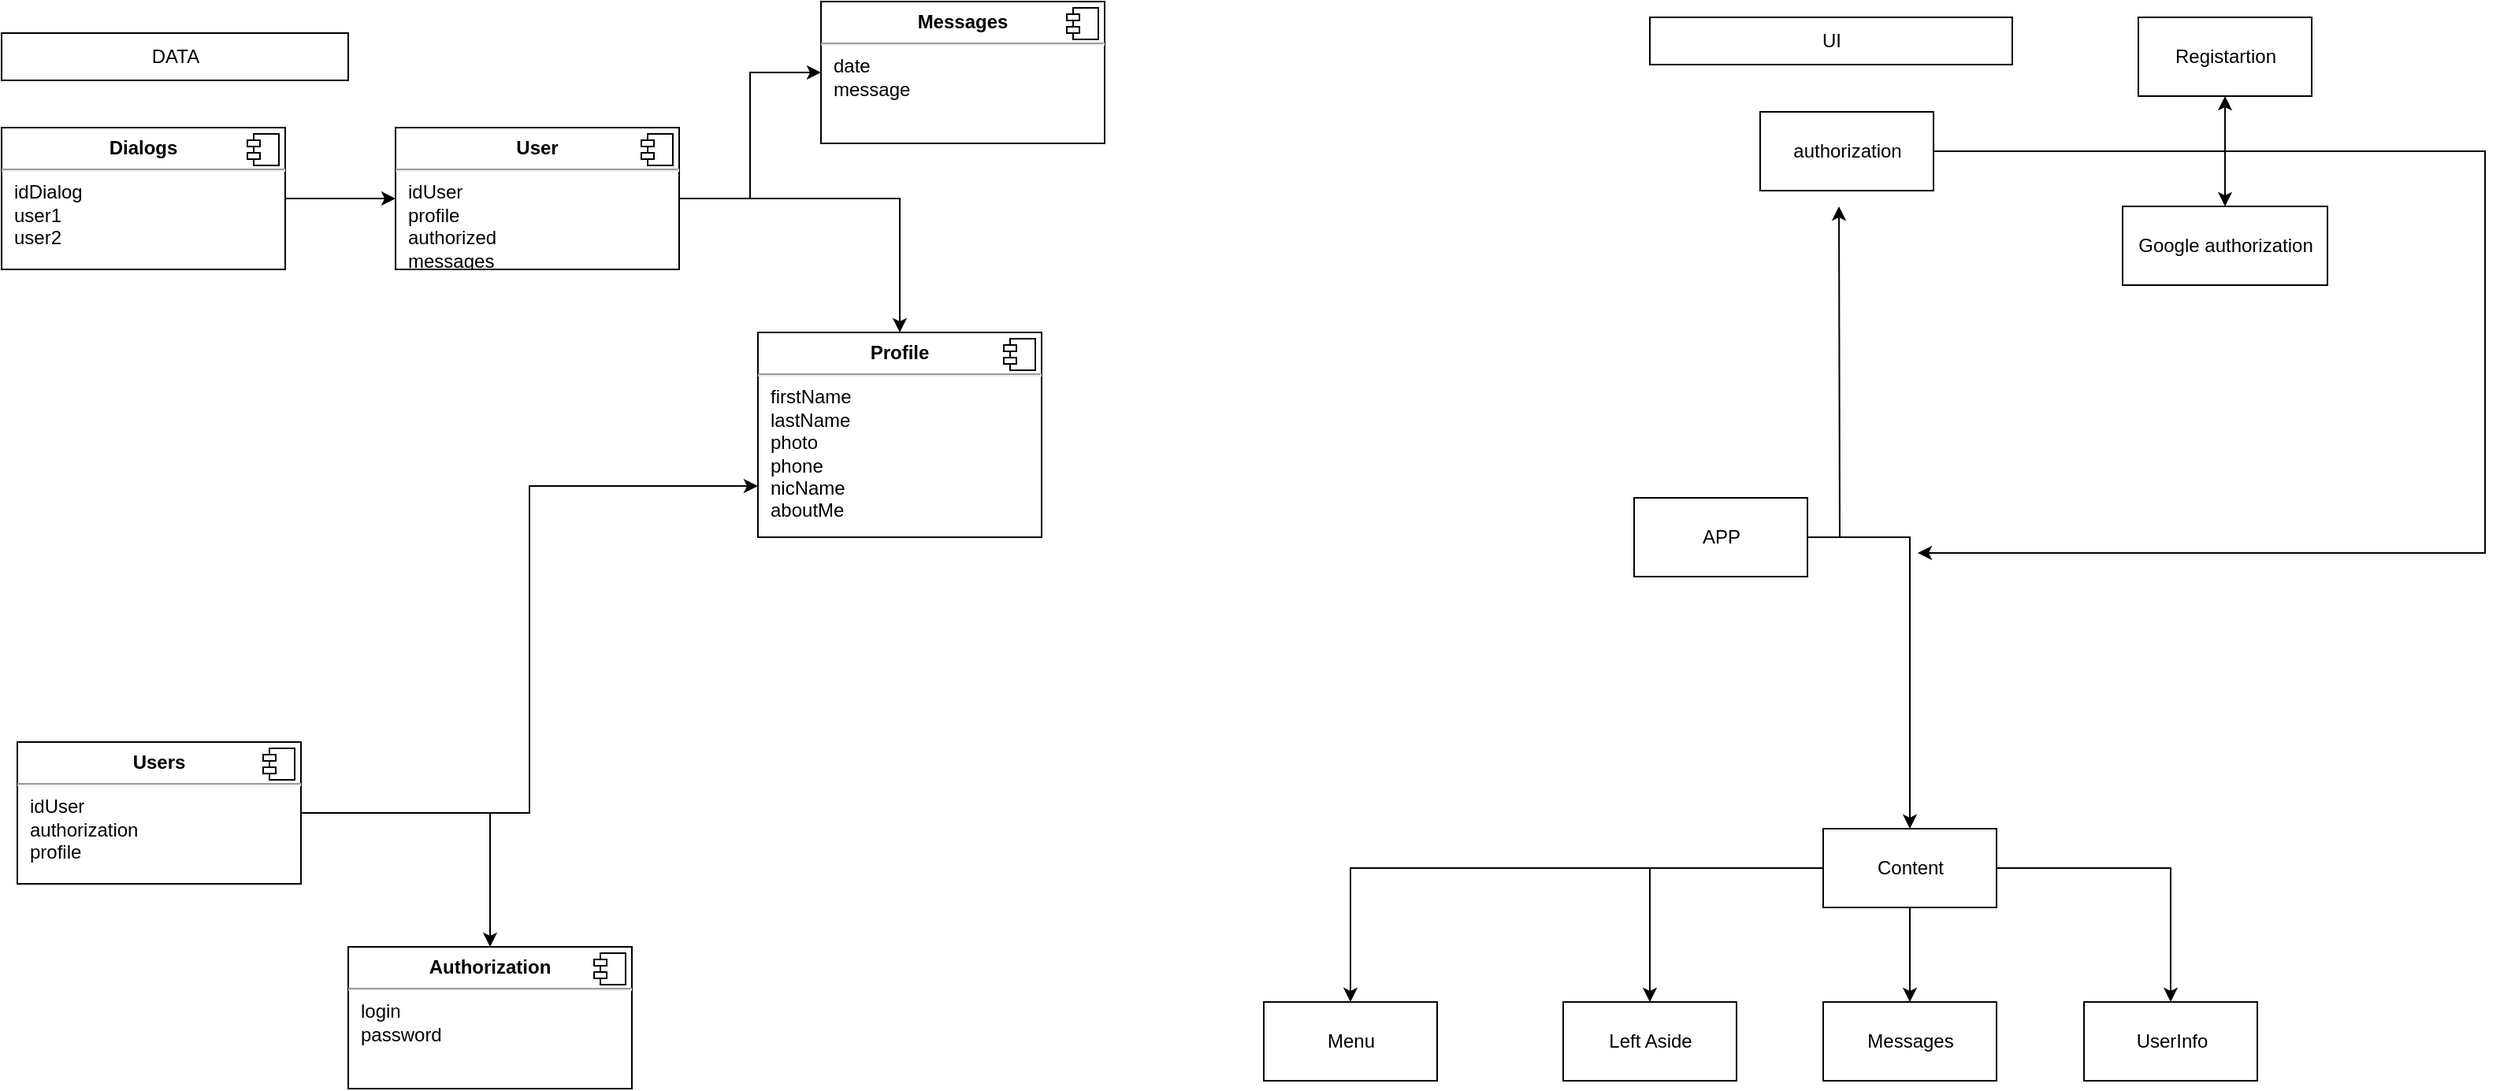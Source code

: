 <mxfile version="20.8.3" type="github">
  <diagram id="UU4DDpN2vWzqk-H-t5DW" name="Страница 1">
    <mxGraphModel dx="1050" dy="581" grid="1" gridSize="10" guides="1" tooltips="1" connect="1" arrows="1" fold="1" page="1" pageScale="1" pageWidth="827" pageHeight="1169" math="0" shadow="0">
      <root>
        <mxCell id="0" />
        <mxCell id="1" parent="0" />
        <mxCell id="JlO2iTjvxQO6QqB-ap75-1" value="DATA" style="html=1;" vertex="1" parent="1">
          <mxGeometry x="30" y="30" width="220" height="30" as="geometry" />
        </mxCell>
        <mxCell id="JlO2iTjvxQO6QqB-ap75-6" style="edgeStyle=orthogonalEdgeStyle;rounded=0;orthogonalLoop=1;jettySize=auto;html=1;" edge="1" parent="1" source="JlO2iTjvxQO6QqB-ap75-4" target="JlO2iTjvxQO6QqB-ap75-7">
          <mxGeometry relative="1" as="geometry">
            <mxPoint x="260" y="135" as="targetPoint" />
          </mxGeometry>
        </mxCell>
        <mxCell id="JlO2iTjvxQO6QqB-ap75-4" value="&lt;p style=&quot;margin:0px;margin-top:6px;text-align:center;&quot;&gt;&lt;b&gt;Dialogs&lt;/b&gt;&lt;/p&gt;&lt;hr&gt;&lt;p style=&quot;margin:0px;margin-left:8px;&quot;&gt;idDialog&lt;/p&gt;&lt;p style=&quot;margin:0px;margin-left:8px;&quot;&gt;user1&lt;/p&gt;&lt;p style=&quot;margin:0px;margin-left:8px;&quot;&gt;user2&lt;/p&gt;" style="align=left;overflow=fill;html=1;dropTarget=0;" vertex="1" parent="1">
          <mxGeometry x="30" y="90" width="180" height="90" as="geometry" />
        </mxCell>
        <mxCell id="JlO2iTjvxQO6QqB-ap75-5" value="" style="shape=component;jettyWidth=8;jettyHeight=4;" vertex="1" parent="JlO2iTjvxQO6QqB-ap75-4">
          <mxGeometry x="1" width="20" height="20" relative="1" as="geometry">
            <mxPoint x="-24" y="4" as="offset" />
          </mxGeometry>
        </mxCell>
        <mxCell id="JlO2iTjvxQO6QqB-ap75-9" style="edgeStyle=orthogonalEdgeStyle;rounded=0;orthogonalLoop=1;jettySize=auto;html=1;" edge="1" parent="1" source="JlO2iTjvxQO6QqB-ap75-7" target="JlO2iTjvxQO6QqB-ap75-10">
          <mxGeometry relative="1" as="geometry">
            <mxPoint x="560" y="70" as="targetPoint" />
          </mxGeometry>
        </mxCell>
        <mxCell id="JlO2iTjvxQO6QqB-ap75-12" style="edgeStyle=orthogonalEdgeStyle;rounded=0;orthogonalLoop=1;jettySize=auto;html=1;" edge="1" parent="1" source="JlO2iTjvxQO6QqB-ap75-7" target="JlO2iTjvxQO6QqB-ap75-13">
          <mxGeometry relative="1" as="geometry">
            <mxPoint x="530" y="200" as="targetPoint" />
          </mxGeometry>
        </mxCell>
        <mxCell id="JlO2iTjvxQO6QqB-ap75-7" value="&lt;p style=&quot;margin:0px;margin-top:6px;text-align:center;&quot;&gt;&lt;b&gt;User&lt;/b&gt;&lt;/p&gt;&lt;hr&gt;&lt;p style=&quot;margin:0px;margin-left:8px;&quot;&gt;idUser&lt;/p&gt;&lt;p style=&quot;margin:0px;margin-left:8px;&quot;&gt;profile&lt;/p&gt;&lt;p style=&quot;margin:0px;margin-left:8px;&quot;&gt;authorized&lt;/p&gt;&lt;p style=&quot;margin:0px;margin-left:8px;&quot;&gt;messages&lt;/p&gt;" style="align=left;overflow=fill;html=1;dropTarget=0;" vertex="1" parent="1">
          <mxGeometry x="280" y="90" width="180" height="90" as="geometry" />
        </mxCell>
        <mxCell id="JlO2iTjvxQO6QqB-ap75-8" value="" style="shape=component;jettyWidth=8;jettyHeight=4;" vertex="1" parent="JlO2iTjvxQO6QqB-ap75-7">
          <mxGeometry x="1" width="20" height="20" relative="1" as="geometry">
            <mxPoint x="-24" y="4" as="offset" />
          </mxGeometry>
        </mxCell>
        <mxCell id="JlO2iTjvxQO6QqB-ap75-10" value="&lt;p style=&quot;margin:0px;margin-top:6px;text-align:center;&quot;&gt;&lt;b&gt;Messages&lt;/b&gt;&lt;/p&gt;&lt;hr&gt;&lt;p style=&quot;margin:0px;margin-left:8px;&quot;&gt;date&lt;/p&gt;&lt;p style=&quot;margin:0px;margin-left:8px;&quot;&gt;message&lt;/p&gt;" style="align=left;overflow=fill;html=1;dropTarget=0;" vertex="1" parent="1">
          <mxGeometry x="550" y="10" width="180" height="90" as="geometry" />
        </mxCell>
        <mxCell id="JlO2iTjvxQO6QqB-ap75-11" value="" style="shape=component;jettyWidth=8;jettyHeight=4;" vertex="1" parent="JlO2iTjvxQO6QqB-ap75-10">
          <mxGeometry x="1" width="20" height="20" relative="1" as="geometry">
            <mxPoint x="-24" y="4" as="offset" />
          </mxGeometry>
        </mxCell>
        <mxCell id="JlO2iTjvxQO6QqB-ap75-13" value="&lt;p style=&quot;margin:0px;margin-top:6px;text-align:center;&quot;&gt;&lt;b&gt;Profile&lt;/b&gt;&lt;/p&gt;&lt;hr&gt;&lt;p style=&quot;margin:0px;margin-left:8px;&quot;&gt;firstName&lt;/p&gt;&lt;p style=&quot;margin:0px;margin-left:8px;&quot;&gt;lastName&lt;/p&gt;&lt;p style=&quot;margin:0px;margin-left:8px;&quot;&gt;photo&lt;/p&gt;&lt;p style=&quot;margin:0px;margin-left:8px;&quot;&gt;phone&lt;/p&gt;&lt;p style=&quot;margin:0px;margin-left:8px;&quot;&gt;nicName&lt;/p&gt;&lt;p style=&quot;margin:0px;margin-left:8px;&quot;&gt;aboutMe&lt;/p&gt;" style="align=left;overflow=fill;html=1;dropTarget=0;" vertex="1" parent="1">
          <mxGeometry x="510" y="220" width="180" height="130" as="geometry" />
        </mxCell>
        <mxCell id="JlO2iTjvxQO6QqB-ap75-14" value="" style="shape=component;jettyWidth=8;jettyHeight=4;" vertex="1" parent="JlO2iTjvxQO6QqB-ap75-13">
          <mxGeometry x="1" width="20" height="20" relative="1" as="geometry">
            <mxPoint x="-24" y="4" as="offset" />
          </mxGeometry>
        </mxCell>
        <mxCell id="JlO2iTjvxQO6QqB-ap75-18" style="edgeStyle=orthogonalEdgeStyle;rounded=0;orthogonalLoop=1;jettySize=auto;html=1;entryX=0;entryY=0.75;entryDx=0;entryDy=0;" edge="1" parent="1" source="JlO2iTjvxQO6QqB-ap75-15" target="JlO2iTjvxQO6QqB-ap75-13">
          <mxGeometry relative="1" as="geometry" />
        </mxCell>
        <mxCell id="JlO2iTjvxQO6QqB-ap75-19" style="edgeStyle=orthogonalEdgeStyle;rounded=0;orthogonalLoop=1;jettySize=auto;html=1;" edge="1" parent="1" source="JlO2iTjvxQO6QqB-ap75-15" target="JlO2iTjvxQO6QqB-ap75-20">
          <mxGeometry relative="1" as="geometry">
            <mxPoint x="310" y="610" as="targetPoint" />
          </mxGeometry>
        </mxCell>
        <mxCell id="JlO2iTjvxQO6QqB-ap75-15" value="&lt;p style=&quot;margin:0px;margin-top:6px;text-align:center;&quot;&gt;&lt;b&gt;Users&lt;/b&gt;&lt;/p&gt;&lt;hr&gt;&lt;p style=&quot;margin:0px;margin-left:8px;&quot;&gt;idUser&lt;/p&gt;&lt;p style=&quot;margin:0px;margin-left:8px;&quot;&gt;authorization&lt;/p&gt;&lt;p style=&quot;margin:0px;margin-left:8px;&quot;&gt;profile&lt;/p&gt;" style="align=left;overflow=fill;html=1;dropTarget=0;" vertex="1" parent="1">
          <mxGeometry x="40" y="480" width="180" height="90" as="geometry" />
        </mxCell>
        <mxCell id="JlO2iTjvxQO6QqB-ap75-16" value="" style="shape=component;jettyWidth=8;jettyHeight=4;" vertex="1" parent="JlO2iTjvxQO6QqB-ap75-15">
          <mxGeometry x="1" width="20" height="20" relative="1" as="geometry">
            <mxPoint x="-24" y="4" as="offset" />
          </mxGeometry>
        </mxCell>
        <mxCell id="JlO2iTjvxQO6QqB-ap75-20" value="&lt;p style=&quot;margin:0px;margin-top:6px;text-align:center;&quot;&gt;&lt;b&gt;Authorization&lt;/b&gt;&lt;/p&gt;&lt;hr&gt;&lt;p style=&quot;margin:0px;margin-left:8px;&quot;&gt;login&lt;/p&gt;&lt;p style=&quot;margin:0px;margin-left:8px;&quot;&gt;password&lt;/p&gt;" style="align=left;overflow=fill;html=1;dropTarget=0;" vertex="1" parent="1">
          <mxGeometry x="250" y="610" width="180" height="90" as="geometry" />
        </mxCell>
        <mxCell id="JlO2iTjvxQO6QqB-ap75-21" value="" style="shape=component;jettyWidth=8;jettyHeight=4;" vertex="1" parent="JlO2iTjvxQO6QqB-ap75-20">
          <mxGeometry x="1" width="20" height="20" relative="1" as="geometry">
            <mxPoint x="-24" y="4" as="offset" />
          </mxGeometry>
        </mxCell>
        <mxCell id="JlO2iTjvxQO6QqB-ap75-23" style="edgeStyle=orthogonalEdgeStyle;rounded=0;orthogonalLoop=1;jettySize=auto;html=1;" edge="1" parent="1" source="JlO2iTjvxQO6QqB-ap75-22">
          <mxGeometry relative="1" as="geometry">
            <mxPoint x="1196" y="140" as="targetPoint" />
          </mxGeometry>
        </mxCell>
        <mxCell id="JlO2iTjvxQO6QqB-ap75-25" style="edgeStyle=orthogonalEdgeStyle;rounded=0;orthogonalLoop=1;jettySize=auto;html=1;" edge="1" parent="1" source="JlO2iTjvxQO6QqB-ap75-22" target="JlO2iTjvxQO6QqB-ap75-26">
          <mxGeometry relative="1" as="geometry">
            <mxPoint x="1196" y="550" as="targetPoint" />
          </mxGeometry>
        </mxCell>
        <mxCell id="JlO2iTjvxQO6QqB-ap75-22" value="APP" style="html=1;" vertex="1" parent="1">
          <mxGeometry x="1066" y="325" width="110" height="50" as="geometry" />
        </mxCell>
        <mxCell id="JlO2iTjvxQO6QqB-ap75-35" style="edgeStyle=orthogonalEdgeStyle;rounded=0;orthogonalLoop=1;jettySize=auto;html=1;" edge="1" parent="1" source="JlO2iTjvxQO6QqB-ap75-24" target="JlO2iTjvxQO6QqB-ap75-36">
          <mxGeometry relative="1" as="geometry">
            <mxPoint x="1366" y="70" as="targetPoint" />
          </mxGeometry>
        </mxCell>
        <mxCell id="JlO2iTjvxQO6QqB-ap75-37" style="edgeStyle=orthogonalEdgeStyle;rounded=0;orthogonalLoop=1;jettySize=auto;html=1;" edge="1" parent="1" source="JlO2iTjvxQO6QqB-ap75-24" target="JlO2iTjvxQO6QqB-ap75-38">
          <mxGeometry relative="1" as="geometry">
            <mxPoint x="1426" y="150" as="targetPoint" />
          </mxGeometry>
        </mxCell>
        <mxCell id="JlO2iTjvxQO6QqB-ap75-43" style="edgeStyle=orthogonalEdgeStyle;rounded=0;orthogonalLoop=1;jettySize=auto;html=1;" edge="1" parent="1" source="JlO2iTjvxQO6QqB-ap75-24">
          <mxGeometry relative="1" as="geometry">
            <mxPoint x="1246" y="360" as="targetPoint" />
            <Array as="points">
              <mxPoint x="1606" y="105" />
              <mxPoint x="1606" y="360" />
              <mxPoint x="1546" y="360" />
            </Array>
          </mxGeometry>
        </mxCell>
        <mxCell id="JlO2iTjvxQO6QqB-ap75-24" value="authorization" style="html=1;" vertex="1" parent="1">
          <mxGeometry x="1146" y="80" width="110" height="50" as="geometry" />
        </mxCell>
        <mxCell id="JlO2iTjvxQO6QqB-ap75-27" style="edgeStyle=orthogonalEdgeStyle;rounded=0;orthogonalLoop=1;jettySize=auto;html=1;" edge="1" parent="1" source="JlO2iTjvxQO6QqB-ap75-26" target="JlO2iTjvxQO6QqB-ap75-28">
          <mxGeometry relative="1" as="geometry">
            <mxPoint x="1076" y="670" as="targetPoint" />
          </mxGeometry>
        </mxCell>
        <mxCell id="JlO2iTjvxQO6QqB-ap75-29" style="edgeStyle=orthogonalEdgeStyle;rounded=0;orthogonalLoop=1;jettySize=auto;html=1;" edge="1" parent="1" source="JlO2iTjvxQO6QqB-ap75-26" target="JlO2iTjvxQO6QqB-ap75-30">
          <mxGeometry relative="1" as="geometry">
            <mxPoint x="886" y="670" as="targetPoint" />
          </mxGeometry>
        </mxCell>
        <mxCell id="JlO2iTjvxQO6QqB-ap75-31" style="edgeStyle=orthogonalEdgeStyle;rounded=0;orthogonalLoop=1;jettySize=auto;html=1;" edge="1" parent="1" source="JlO2iTjvxQO6QqB-ap75-26" target="JlO2iTjvxQO6QqB-ap75-32">
          <mxGeometry relative="1" as="geometry">
            <mxPoint x="1241" y="640" as="targetPoint" />
          </mxGeometry>
        </mxCell>
        <mxCell id="JlO2iTjvxQO6QqB-ap75-33" style="edgeStyle=orthogonalEdgeStyle;rounded=0;orthogonalLoop=1;jettySize=auto;html=1;" edge="1" parent="1" source="JlO2iTjvxQO6QqB-ap75-26" target="JlO2iTjvxQO6QqB-ap75-34">
          <mxGeometry relative="1" as="geometry">
            <mxPoint x="1406" y="640" as="targetPoint" />
          </mxGeometry>
        </mxCell>
        <mxCell id="JlO2iTjvxQO6QqB-ap75-26" value="Content" style="html=1;" vertex="1" parent="1">
          <mxGeometry x="1186" y="535" width="110" height="50" as="geometry" />
        </mxCell>
        <mxCell id="JlO2iTjvxQO6QqB-ap75-28" value="Left Aside" style="html=1;" vertex="1" parent="1">
          <mxGeometry x="1021" y="645" width="110" height="50" as="geometry" />
        </mxCell>
        <mxCell id="JlO2iTjvxQO6QqB-ap75-30" value="Menu" style="html=1;" vertex="1" parent="1">
          <mxGeometry x="831" y="645" width="110" height="50" as="geometry" />
        </mxCell>
        <mxCell id="JlO2iTjvxQO6QqB-ap75-32" value="Messages" style="html=1;" vertex="1" parent="1">
          <mxGeometry x="1186" y="645" width="110" height="50" as="geometry" />
        </mxCell>
        <mxCell id="JlO2iTjvxQO6QqB-ap75-34" value="UserInfo" style="html=1;" vertex="1" parent="1">
          <mxGeometry x="1351.5" y="645" width="110" height="50" as="geometry" />
        </mxCell>
        <mxCell id="JlO2iTjvxQO6QqB-ap75-36" value="Registartion" style="html=1;" vertex="1" parent="1">
          <mxGeometry x="1386" y="20" width="110" height="50" as="geometry" />
        </mxCell>
        <mxCell id="JlO2iTjvxQO6QqB-ap75-38" value="Google authorization" style="html=1;" vertex="1" parent="1">
          <mxGeometry x="1376" y="140" width="130" height="50" as="geometry" />
        </mxCell>
        <mxCell id="JlO2iTjvxQO6QqB-ap75-44" value="UI" style="html=1;" vertex="1" parent="1">
          <mxGeometry x="1076" y="20" width="230" height="30" as="geometry" />
        </mxCell>
      </root>
    </mxGraphModel>
  </diagram>
</mxfile>
